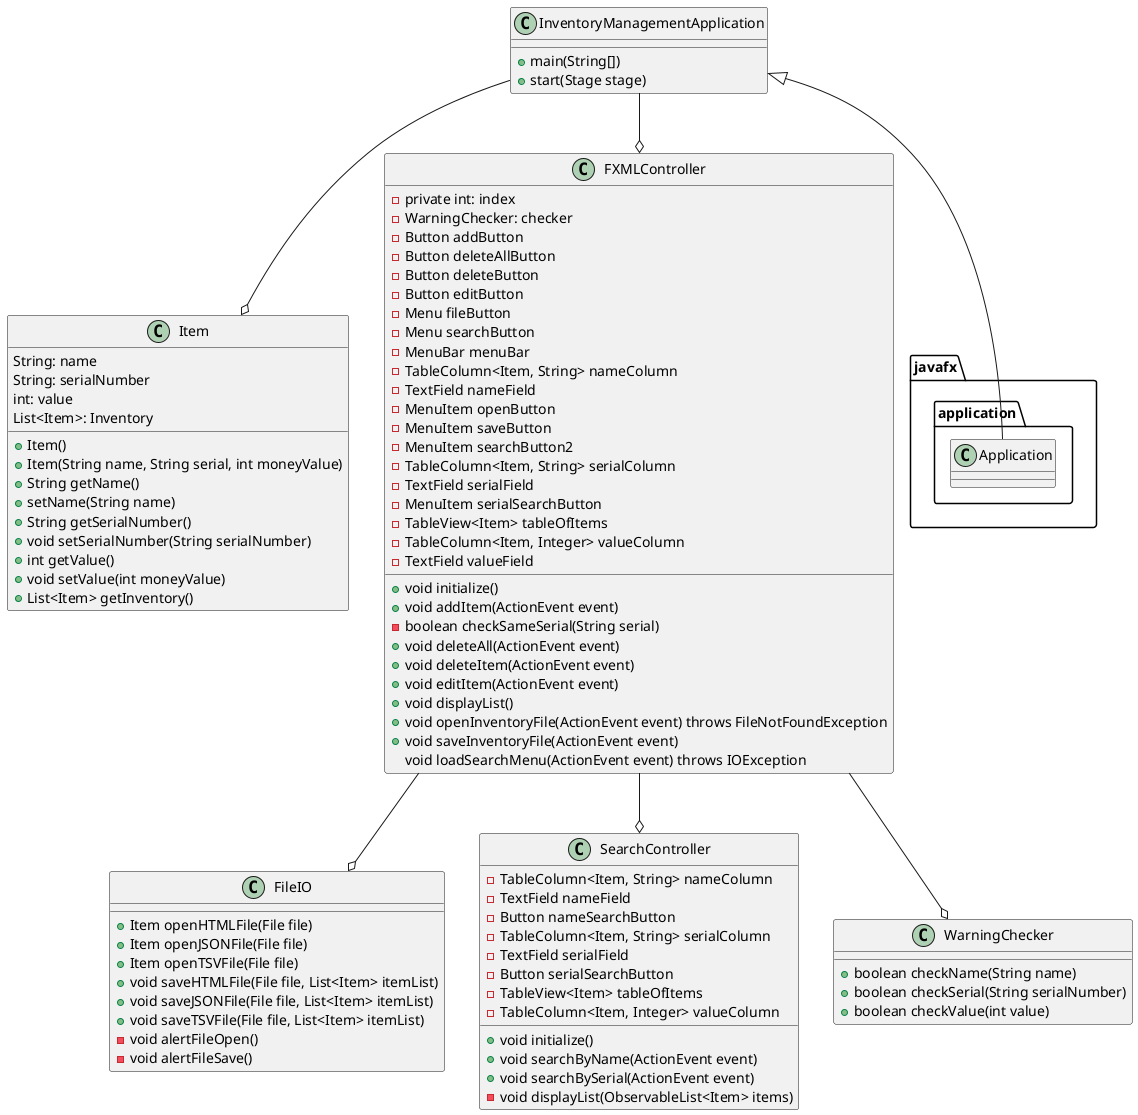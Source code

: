 @startuml
'https://plantuml.com/sequence-diagram

class InventoryManagementApplication
{
    +main(String[])
    +start(Stage stage)
}

class Item
{
String: name
String: serialNumber
int: value
List<Item>: Inventory
+Item()
+Item(String name, String serial, int moneyValue)
+String getName()
+setName(String name)
+String getSerialNumber()
+void setSerialNumber(String serialNumber)
+int getValue()
+void setValue(int moneyValue)
+List<Item> getInventory()
}

class FXMLController
{
- private int: index
- WarningChecker: checker
-Button addButton
-Button deleteAllButton
-Button deleteButton
-Button editButton
-Menu fileButton
-Menu searchButton
-MenuBar menuBar
-TableColumn<Item, String> nameColumn
-TextField nameField
-MenuItem openButton
-MenuItem saveButton
-MenuItem searchButton2
-TableColumn<Item, String> serialColumn
-TextField serialField
-MenuItem serialSearchButton
-TableView<Item> tableOfItems
-TableColumn<Item, Integer> valueColumn
-TextField valueField
+void initialize()
+void addItem(ActionEvent event)
-boolean checkSameSerial(String serial)
+void deleteAll(ActionEvent event)
+void deleteItem(ActionEvent event)
+void editItem(ActionEvent event)
+void displayList()
+void openInventoryFile(ActionEvent event) throws FileNotFoundException
+void saveInventoryFile(ActionEvent event)
void loadSearchMenu(ActionEvent event) throws IOException
}


class FileIO
{
+Item openHTMLFile(File file)
+Item openJSONFile(File file)
+Item openTSVFile(File file)
+void saveHTMLFile(File file, List<Item> itemList)
+void saveJSONFile(File file, List<Item> itemList)
+void saveTSVFile(File file, List<Item> itemList)
-void alertFileOpen()
-void alertFileSave()
}

class SearchController
{
-TableColumn<Item, String> nameColumn
-TextField nameField
-Button nameSearchButton
-TableColumn<Item, String> serialColumn
-TextField serialField
-Button serialSearchButton
-TableView<Item> tableOfItems
-TableColumn<Item, Integer> valueColumn
+void initialize()
+void searchByName(ActionEvent event)
+void searchBySerial(ActionEvent event)
-void displayList(ObservableList<Item> items)

}

class WarningChecker
{
+boolean checkName(String name)
+boolean checkSerial(String serialNumber)
+boolean checkValue(int value)
}

InventoryManagementApplication --o Item
InventoryManagementApplication --o FXMLController
FXMLController --o FileIO
FXMLController --o WarningChecker
FXMLController --o SearchController
InventoryManagementApplication <|-- javafx.application.Application
@enduml